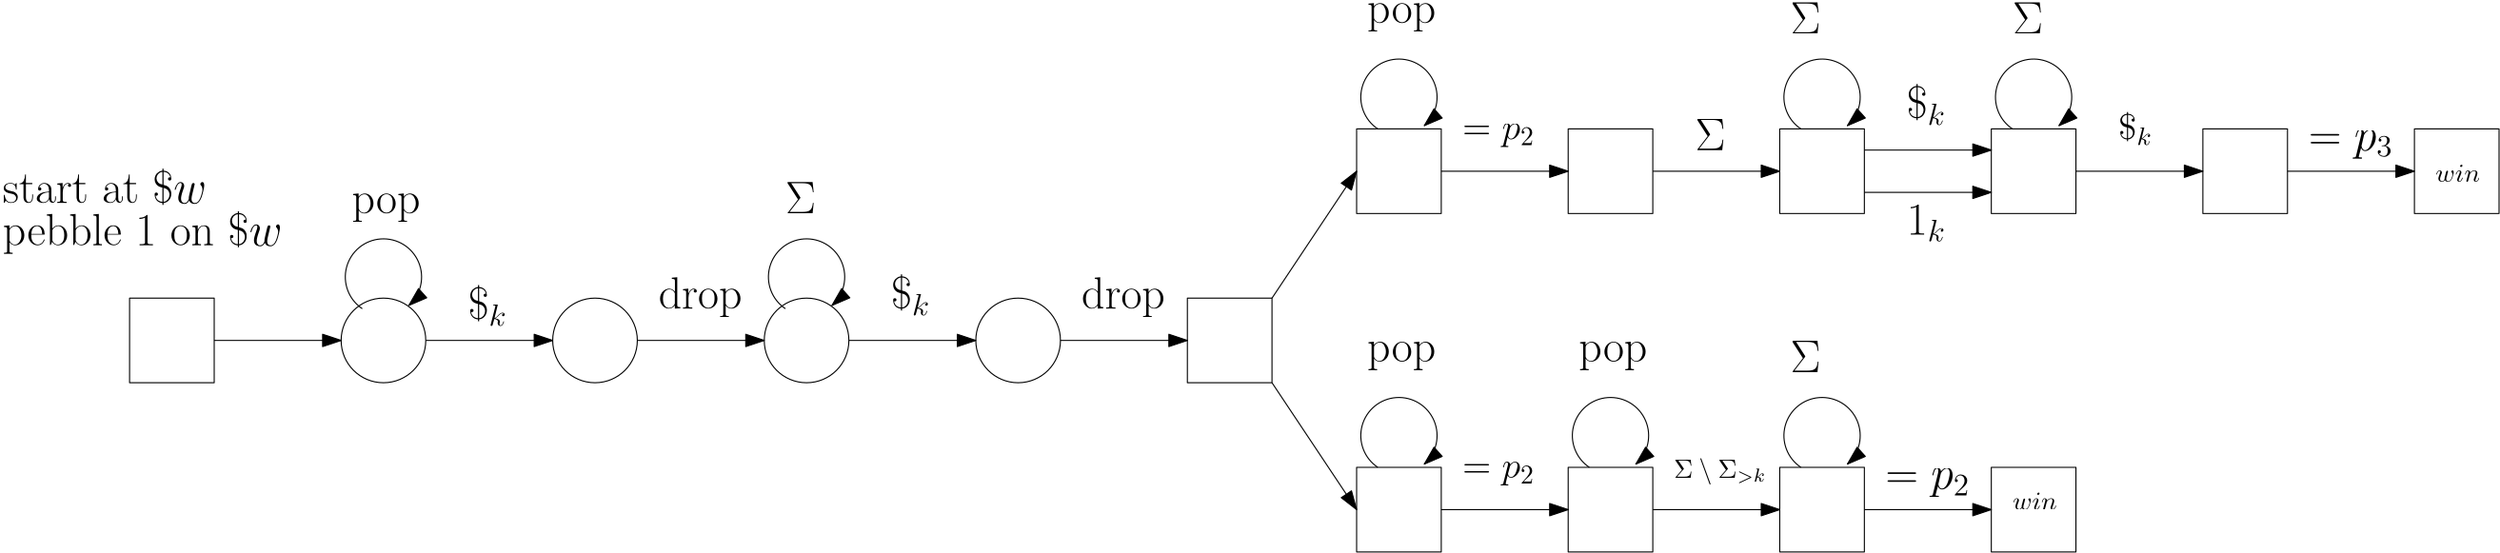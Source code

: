 <?xml version="1.0"?>
<!DOCTYPE ipe SYSTEM "ipe.dtd">
<ipe version="70218" creator="Ipe 7.2.23">
<info created="D:20220425101751" modified="D:20220427145204"/>
<ipestyle name="basic">
<symbol name="arrow/arc(spx)">
<path stroke="sym-stroke" fill="sym-stroke" pen="sym-pen">
0 0 m
-1 0.333 l
-1 -0.333 l
h
</path>
</symbol>
<symbol name="arrow/farc(spx)">
<path stroke="sym-stroke" fill="white" pen="sym-pen">
0 0 m
-1 0.333 l
-1 -0.333 l
h
</path>
</symbol>
<symbol name="arrow/ptarc(spx)">
<path stroke="sym-stroke" fill="sym-stroke" pen="sym-pen">
0 0 m
-1 0.333 l
-0.8 0 l
-1 -0.333 l
h
</path>
</symbol>
<symbol name="arrow/fptarc(spx)">
<path stroke="sym-stroke" fill="white" pen="sym-pen">
0 0 m
-1 0.333 l
-0.8 0 l
-1 -0.333 l
h
</path>
</symbol>
<symbol name="mark/circle(sx)" transformations="translations">
<path fill="sym-stroke">
0.6 0 0 0.6 0 0 e
0.4 0 0 0.4 0 0 e
</path>
</symbol>
<symbol name="mark/disk(sx)" transformations="translations">
<path fill="sym-stroke">
0.6 0 0 0.6 0 0 e
</path>
</symbol>
<symbol name="mark/fdisk(sfx)" transformations="translations">
<group>
<path fill="sym-fill">
0.5 0 0 0.5 0 0 e
</path>
<path fill="sym-stroke" fillrule="eofill">
0.6 0 0 0.6 0 0 e
0.4 0 0 0.4 0 0 e
</path>
</group>
</symbol>
<symbol name="mark/box(sx)" transformations="translations">
<path fill="sym-stroke" fillrule="eofill">
-0.6 -0.6 m
0.6 -0.6 l
0.6 0.6 l
-0.6 0.6 l
h
-0.4 -0.4 m
0.4 -0.4 l
0.4 0.4 l
-0.4 0.4 l
h
</path>
</symbol>
<symbol name="mark/square(sx)" transformations="translations">
<path fill="sym-stroke">
-0.6 -0.6 m
0.6 -0.6 l
0.6 0.6 l
-0.6 0.6 l
h
</path>
</symbol>
<symbol name="mark/fsquare(sfx)" transformations="translations">
<group>
<path fill="sym-fill">
-0.5 -0.5 m
0.5 -0.5 l
0.5 0.5 l
-0.5 0.5 l
h
</path>
<path fill="sym-stroke" fillrule="eofill">
-0.6 -0.6 m
0.6 -0.6 l
0.6 0.6 l
-0.6 0.6 l
h
-0.4 -0.4 m
0.4 -0.4 l
0.4 0.4 l
-0.4 0.4 l
h
</path>
</group>
</symbol>
<symbol name="mark/cross(sx)" transformations="translations">
<group>
<path fill="sym-stroke">
-0.43 -0.57 m
0.57 0.43 l
0.43 0.57 l
-0.57 -0.43 l
h
</path>
<path fill="sym-stroke">
-0.43 0.57 m
0.57 -0.43 l
0.43 -0.57 l
-0.57 0.43 l
h
</path>
</group>
</symbol>
<symbol name="arrow/fnormal(spx)">
<path stroke="sym-stroke" fill="white" pen="sym-pen">
0 0 m
-1 0.333 l
-1 -0.333 l
h
</path>
</symbol>
<symbol name="arrow/pointed(spx)">
<path stroke="sym-stroke" fill="sym-stroke" pen="sym-pen">
0 0 m
-1 0.333 l
-0.8 0 l
-1 -0.333 l
h
</path>
</symbol>
<symbol name="arrow/fpointed(spx)">
<path stroke="sym-stroke" fill="white" pen="sym-pen">
0 0 m
-1 0.333 l
-0.8 0 l
-1 -0.333 l
h
</path>
</symbol>
<symbol name="arrow/linear(spx)">
<path stroke="sym-stroke" pen="sym-pen">
-1 0.333 m
0 0 l
-1 -0.333 l
</path>
</symbol>
<symbol name="arrow/fdouble(spx)">
<path stroke="sym-stroke" fill="white" pen="sym-pen">
0 0 m
-1 0.333 l
-1 -0.333 l
h
-1 0 m
-2 0.333 l
-2 -0.333 l
h
</path>
</symbol>
<symbol name="arrow/double(spx)">
<path stroke="sym-stroke" fill="sym-stroke" pen="sym-pen">
0 0 m
-1 0.333 l
-1 -0.333 l
h
-1 0 m
-2 0.333 l
-2 -0.333 l
h
</path>
</symbol>
<symbol name="arrow/mid-normal(spx)">
<path stroke="sym-stroke" fill="sym-stroke" pen="sym-pen">
0.5 0 m
-0.5 0.333 l
-0.5 -0.333 l
h
</path>
</symbol>
<symbol name="arrow/mid-fnormal(spx)">
<path stroke="sym-stroke" fill="white" pen="sym-pen">
0.5 0 m
-0.5 0.333 l
-0.5 -0.333 l
h
</path>
</symbol>
<symbol name="arrow/mid-pointed(spx)">
<path stroke="sym-stroke" fill="sym-stroke" pen="sym-pen">
0.5 0 m
-0.5 0.333 l
-0.3 0 l
-0.5 -0.333 l
h
</path>
</symbol>
<symbol name="arrow/mid-fpointed(spx)">
<path stroke="sym-stroke" fill="white" pen="sym-pen">
0.5 0 m
-0.5 0.333 l
-0.3 0 l
-0.5 -0.333 l
h
</path>
</symbol>
<symbol name="arrow/mid-double(spx)">
<path stroke="sym-stroke" fill="sym-stroke" pen="sym-pen">
1 0 m
0 0.333 l
0 -0.333 l
h
0 0 m
-1 0.333 l
-1 -0.333 l
h
</path>
</symbol>
<symbol name="arrow/mid-fdouble(spx)">
<path stroke="sym-stroke" fill="white" pen="sym-pen">
1 0 m
0 0.333 l
0 -0.333 l
h
0 0 m
-1 0.333 l
-1 -0.333 l
h
</path>
</symbol>
<anglesize name="22.5 deg" value="22.5"/>
<anglesize name="30 deg" value="30"/>
<anglesize name="45 deg" value="45"/>
<anglesize name="60 deg" value="60"/>
<anglesize name="90 deg" value="90"/>
<arrowsize name="large" value="10"/>
<arrowsize name="small" value="5"/>
<arrowsize name="tiny" value="3"/>
<color name="blue" value="0 0 1"/>
<color name="brown" value="0.647 0.165 0.165"/>
<color name="darkblue" value="0 0 0.545"/>
<color name="darkcyan" value="0 0.545 0.545"/>
<color name="darkgray" value="0.663"/>
<color name="darkgreen" value="0 0.392 0"/>
<color name="darkmagenta" value="0.545 0 0.545"/>
<color name="darkorange" value="1 0.549 0"/>
<color name="darkred" value="0.545 0 0"/>
<color name="gold" value="1 0.843 0"/>
<color name="gray" value="0.745"/>
<color name="green" value="0 1 0"/>
<color name="lightblue" value="0.678 0.847 0.902"/>
<color name="lightcyan" value="0.878 1 1"/>
<color name="lightgray" value="0.827"/>
<color name="lightgreen" value="0.565 0.933 0.565"/>
<color name="lightyellow" value="1 1 0.878"/>
<color name="navy" value="0 0 0.502"/>
<color name="orange" value="1 0.647 0"/>
<color name="pink" value="1 0.753 0.796"/>
<color name="purple" value="0.627 0.125 0.941"/>
<color name="red" value="1 0 0"/>
<color name="seagreen" value="0.18 0.545 0.341"/>
<color name="turquoise" value="0.251 0.878 0.816"/>
<color name="violet" value="0.933 0.51 0.933"/>
<color name="yellow" value="1 1 0"/>
<dashstyle name="dash dot dotted" value="[4 2 1 2 1 2] 0"/>
<dashstyle name="dash dotted" value="[4 2 1 2] 0"/>
<dashstyle name="dashed" value="[4] 0"/>
<dashstyle name="dotted" value="[1 3] 0"/>
<gridsize name="10 pts (~3.5 mm)" value="10"/>
<gridsize name="14 pts (~5 mm)" value="14"/>
<gridsize name="16 pts (~6 mm)" value="16"/>
<gridsize name="20 pts (~7 mm)" value="20"/>
<gridsize name="28 pts (~10 mm)" value="28"/>
<gridsize name="32 pts (~12 mm)" value="32"/>
<gridsize name="4 pts" value="4"/>
<gridsize name="56 pts (~20 mm)" value="56"/>
<gridsize name="8 pts (~3 mm)" value="8"/>
<opacity name="10%" value="0.1"/>
<opacity name="30%" value="0.3"/>
<opacity name="50%" value="0.5"/>
<opacity name="75%" value="0.75"/>
<pen name="fat" value="1.2"/>
<pen name="heavier" value="0.8"/>
<pen name="ultrafat" value="2"/>
<symbolsize name="large" value="5"/>
<symbolsize name="small" value="2"/>
<symbolsize name="tiny" value="1.1"/>
<textsize name="Huge" value="\Huge"/>
<textsize name="LARGE" value="\LARGE"/>
<textsize name="Large" value="\Large"/>
<textsize name="footnote" value="\footnotesize"/>
<textsize name="huge" value="\huge"/>
<textsize name="large" value="\large"/>
<textsize name="small" value="\small"/>
<textsize name="tiny" value="\tiny"/>
<textstyle name="center" begin="\begin{center}" end="\end{center}"/>
<textstyle name="item" begin="\begin{itemize}\item{}" end="\end{itemize}"/>
<textstyle name="itemize" begin="\begin{itemize}" end="\end{itemize}"/>
<tiling name="falling" angle="-60" step="4" width="1"/>
<tiling name="rising" angle="30" step="4" width="1"/>
</ipestyle>
<page>
<layer name="alpha"/>
<view layers="alpha" active="alpha"/>
<path layer="alpha" stroke="black">
16 0 0 16 160 768 e
</path>
<path matrix="1 0 0 1 80 0" stroke="black">
16 0 0 16 240 768 e
</path>
<path stroke="black">
64 784 m
64 752 l
96 752 l
96 784 l
h
</path>
<path stroke="black" arrow="normal/normal">
96 768 m
144 768 l
</path>
<path stroke="black" arrow="normal/normal">
176 768 m
224 768 l
</path>
<path matrix="1 0 0 1 80 0" stroke="black" arrow="normal/normal">
256 768 m
304 768 l
</path>
<path matrix="1 0 0 1 80 0" stroke="black" arrow="normal/normal">
336 768 m
384 768 l
</path>
<path matrix="1 0 0 1 80 0" stroke="black">
16 0 0 16 320 768 e
</path>
<text matrix="1 0 0 1 -32 4" transformations="translations" pos="48 816" stroke="black" type="label" width="77.166" height="12.897" depth="0.94" valign="baseline" size="LARGE">start at $\$w$</text>
<text matrix="1 0 0 1 -32 4" transformations="translations" pos="48 800" stroke="black" type="label" width="105.708" height="12.895" depth="3.35" valign="baseline" size="LARGE">pebble $1$ on $\$w$</text>
<path stroke="black" arrow="normal/normal">
152 780 m
14.4222 0 0 -14.4222 160 792 169.582 781.221 a
</path>
<text transformations="translations" pos="148 816" stroke="black" type="label" width="25.934" height="7.41" depth="3.35" valign="baseline" size="LARGE">pop</text>
<text matrix="1 0 0 1 80 0" transformations="translations" pos="184 780" stroke="black" type="label" width="31.581" height="11.954" depth="3.35" valign="baseline" size="LARGE">drop</text>
<path matrix="1 0 0 1 160 0" stroke="black" arrow="normal/normal">
152 780 m
14.4222 0 0 -14.4222 160 792 169.582 781.221 a
</path>
<text matrix="1 0 0 1 240 0" transformations="translations" pos="184 780" stroke="black" type="label" width="31.581" height="11.954" depth="3.35" valign="baseline" size="LARGE">drop</text>
<text matrix="1 0 0 1 80 0" transformations="translations" pos="232 816" stroke="black" type="label" width="11.493" height="11.761" depth="0" valign="baseline" size="LARGE" style="math">\Sigma</text>
<path matrix="1 0 0 1 400 0" stroke="black">
64 784 m
64 752 l
96 752 l
96 784 l
h
</path>
<path matrix="1 0 0 1 80 0" stroke="black" arrow="normal/normal">
416 784 m
448 832 l
</path>
<path matrix="1 0 0 1 80 0" stroke="black" arrow="normal/normal">
416 752 m
448 704 l
</path>
<text matrix="1 0 0 1 84 0" transformations="translations" pos="268 780" stroke="black" type="label" width="14.883" height="12.898" depth="2.58" valign="baseline" size="LARGE" style="math">\$_k </text>
<path matrix="1 0 0 1 80 0" stroke="black" arrow="normal/normal">
176 768 m
224 768 l
</path>
<path stroke="black">
16 0 0 16 240 768 e
</path>
<path matrix="1 0 0 1 304 -64" stroke="black" arrow="normal/normal">
256 768 m
304 768 l
</path>
<text matrix="1 0 0 1 -76 -4" transformations="translations" pos="268 780" stroke="black" type="label" width="14.883" height="12.898" depth="2.58" valign="baseline" size="LARGE" style="math">\$_k </text>
<text matrix="1 0 0 1 288 176" transformations="translations" pos="280 540" stroke="black" type="label" width="27.44" height="6.176" depth="2.79" valign="baseline" size="Large" style="math">=p_2</text>
<path matrix="1 0 0 1 464 -64" stroke="black">
64 784 m
64 752 l
96 752 l
96 784 l
h
</path>
<path matrix="1 0 0 1 384 -60" stroke="black" arrow="normal/normal">
152 780 m
14.4222 0 0 -14.4222 160 792 169.582 781.221 a
</path>
<path matrix="1 0 0 1 544 -64" stroke="black">
64 784 m
64 752 l
96 752 l
96 784 l
h
</path>
<path matrix="1 0 0 1 464 -60" stroke="black" arrow="normal/normal">
152 780 m
14.4222 0 0 -14.4222 160 792 169.582 781.221 a
</path>
<text matrix="1 0 0 1 384 -56" transformations="translations" pos="148 816" stroke="black" type="label" width="25.934" height="7.41" depth="3.35" valign="baseline" size="LARGE">pop</text>
<text matrix="1 0 0 1 464 -56" transformations="translations" pos="148 816" stroke="black" type="label" width="25.934" height="7.41" depth="3.35" valign="baseline" size="LARGE">pop</text>
<path matrix="1 0 0 1 384 -64" stroke="black" arrow="normal/normal">
256 768 m
304 768 l
</path>
<path matrix="1 0 0 1 624 -64" stroke="black">
64 784 m
64 752 l
96 752 l
96 784 l
h
</path>
<path matrix="1 0 0 1 544 -60" stroke="black" arrow="normal/normal">
152 780 m
14.4222 0 0 -14.4222 160 792 169.582 781.221 a
</path>
<path matrix="1 0 0 1 464 -64" stroke="black" arrow="normal/normal">
256 768 m
304 768 l
</path>
<path matrix="1 0 0 1 704 -64" stroke="black">
64 784 m
64 752 l
96 752 l
96 784 l
h
</path>
<text matrix="1 0 0 1 448 172" transformations="translations" pos="280 540" stroke="black" type="label" width="31.986" height="7.41" depth="3.35" valign="baseline" size="LARGE" style="math">=p_2</text>
<text matrix="1 0 0 1 460 -60" transformations="translations" pos="232 816" stroke="black" type="label" width="11.493" height="11.761" depth="0" valign="baseline" size="LARGE" style="math">\Sigma</text>
<text matrix="1 0 0 1 368 80" transformations="translations" pos="280 636" stroke="black" type="label" width="34.928" height="7.473" depth="2.49" valign="baseline" style="math">\Sigma \setminus \Sigma_{&gt;k}</text>
<text matrix="1 0 0 1 368 80" transformations="translations" pos="408 624" stroke="black" type="label" width="16.813" height="6.571" depth="0" valign="baseline" style="math">win</text>
<path matrix="1 0 0 1 304 64" stroke="black" arrow="normal/normal">
256 768 m
304 768 l
</path>
<text matrix="1 0 0 1 288 304" transformations="translations" pos="280 540" stroke="black" type="label" width="27.44" height="6.176" depth="2.79" valign="baseline" size="Large" style="math">=p_2</text>
<path matrix="1 0 0 1 464 64" stroke="black">
64 784 m
64 752 l
96 752 l
96 784 l
h
</path>
<path matrix="1 0 0 1 384 68" stroke="black" arrow="normal/normal">
152 780 m
14.4222 0 0 -14.4222 160 792 169.582 781.221 a
</path>
<path matrix="1 0 0 1 544 64" stroke="black">
64 784 m
64 752 l
96 752 l
96 784 l
h
</path>
<path matrix="1 0 0 1 624 68" stroke="black" arrow="normal/normal">
152 780 m
14.4222 0 0 -14.4222 160 792 169.582 781.221 a
</path>
<text matrix="1 0 0 1 384 72" transformations="translations" pos="148 816" stroke="black" type="label" width="25.934" height="7.41" depth="3.35" valign="baseline" size="LARGE">pop</text>
<path matrix="1 0 0 1 384 64" stroke="black" arrow="normal/normal">
256 768 m
304 768 l
</path>
<path matrix="1 0 0 1 624 64" stroke="black">
64 784 m
64 752 l
96 752 l
96 784 l
h
</path>
<path matrix="1 0 0 1 544 68" stroke="black" arrow="normal/normal">
152 780 m
14.4222 0 0 -14.4222 160 792 169.582 781.221 a
</path>
<path matrix="1 0 0 1 464 72" stroke="black" arrow="normal/normal">
256 768 m
304 768 l
</path>
<path matrix="1 0 0 1 704 64" stroke="black">
64 784 m
64 752 l
96 752 l
96 784 l
h
</path>
<text matrix="1 0 0 1 608 300" transformations="translations" pos="280 540" stroke="black" type="label" width="31.986" height="7.41" depth="3.35" valign="baseline" size="LARGE" style="math">=p_3</text>
<text matrix="1 0 0 1 460 68" transformations="translations" pos="232 816" stroke="black" type="label" width="11.493" height="11.761" depth="0" valign="baseline" size="LARGE" style="math">\Sigma</text>
<text matrix="1 0 0 1 536 208" transformations="translations" pos="280 636" stroke="black" type="label" width="13.022" height="10.762" depth="2.15" valign="baseline" size="Large" style="math">\$_k</text>
<text matrix="1 0 0 1 528 204" transformations="translations" pos="408 624" stroke="black" type="label" width="16.813" height="6.571" depth="0" valign="baseline" style="math">win</text>
<text matrix="1 0 0 1 528 208" transformations="translations" pos="248 676" stroke="black" type="label" width="11.493" height="11.761" depth="0" valign="baseline" size="LARGE" style="math">\Sigma</text>
<path matrix="1 0 0 1 784 64" stroke="black">
64 784 m
64 752 l
96 752 l
96 784 l
h
</path>
<path matrix="1 0 0 1 864 64" stroke="black">
64 784 m
64 752 l
96 752 l
96 784 l
h
</path>
<path matrix="1 0 0 1 624 64" stroke="black" arrow="normal/normal">
256 768 m
304 768 l
</path>
<path matrix="1 0 0 1 544 64" stroke="black" arrow="normal/normal">
256 768 m
304 768 l
</path>
<text matrix="1 0 0 1 456 216" transformations="translations" pos="280 636" stroke="black" type="label" width="14.883" height="12.898" depth="2.58" valign="baseline" size="LARGE" style="math">\$_k</text>
<path matrix="1 0 0 1 464 56" stroke="black" arrow="normal/normal">
256 768 m
304 768 l
</path>
<text matrix="1 0 0 1 368 208" transformations="translations" pos="368 600" stroke="black" type="label" width="14.883" height="11.1" depth="2.58" valign="baseline" size="LARGE" style="math">1_k</text>
<text matrix="1 0 0 1 424 24" transformations="translations" pos="232 816" stroke="black" type="label" width="11.493" height="11.761" depth="0" valign="baseline" size="LARGE" style="math">\Sigma</text>
</page>
</ipe>
